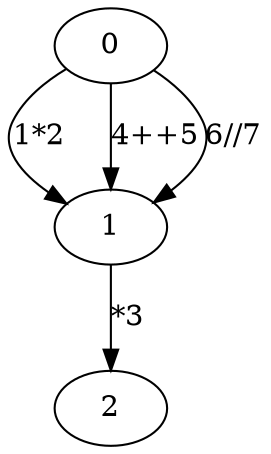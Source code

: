 digraph g
{
0;1;2;
0 -> 1 [label="1*2"]
1 -> 2 [label="*3"]
0 -> 1 [label="4++5"]
0 -> 1 [label="6//7"]
}
